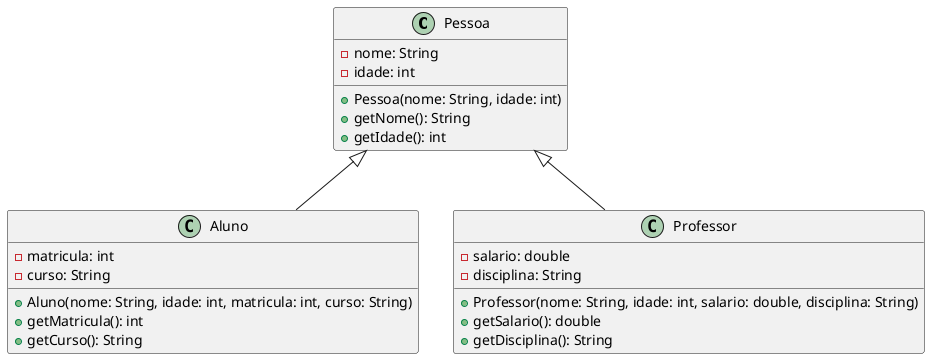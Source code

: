 @startuml

class Pessoa {
    - nome: String
    - idade: int
    + Pessoa(nome: String, idade: int)
    + getNome(): String
    + getIdade(): int
}

class Aluno {
    - matricula: int
    - curso: String
    + Aluno(nome: String, idade: int, matricula: int, curso: String)
    + getMatricula(): int
    + getCurso(): String
}

class Professor {
    - salario: double
    - disciplina: String
    + Professor(nome: String, idade: int, salario: double, disciplina: String)
    + getSalario(): double
    + getDisciplina(): String
}

Pessoa <|-- Aluno
Pessoa <|-- Professor

@enduml

